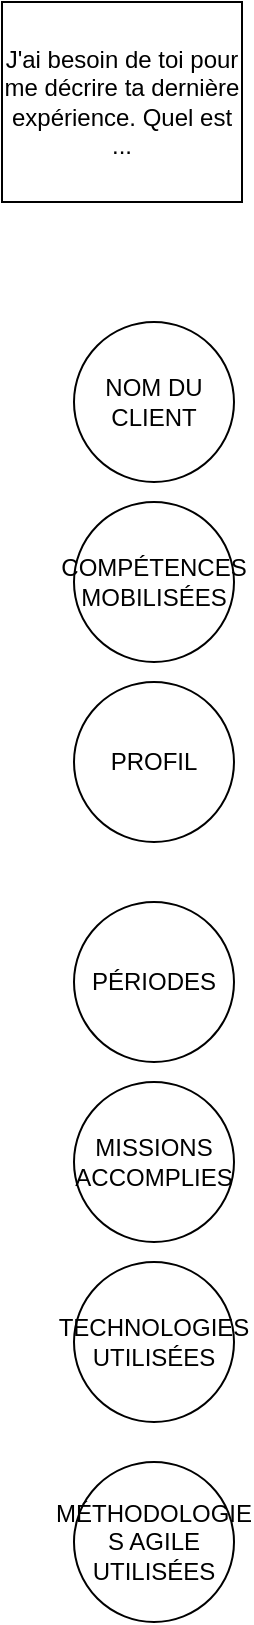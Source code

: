 <mxfile version="24.5.3" type="github">
  <diagram name="Page-1" id="lKbQUw9RVPmazEnuOnoC">
    <mxGraphModel dx="1026" dy="719" grid="1" gridSize="10" guides="1" tooltips="1" connect="1" arrows="1" fold="1" page="1" pageScale="1" pageWidth="827" pageHeight="1169" math="0" shadow="0">
      <root>
        <mxCell id="0" />
        <mxCell id="1" parent="0" />
        <mxCell id="96W-rycw6KNxEAgTsfMm-1" value="J&#39;ai besoin de toi pour me décrire ta dernière expérience. Quel est ..." style="whiteSpace=wrap;html=1;" vertex="1" parent="1">
          <mxGeometry x="354" y="20" width="120" height="100" as="geometry" />
        </mxCell>
        <mxCell id="96W-rycw6KNxEAgTsfMm-4" value="NOM DU CLIENT" style="ellipse;whiteSpace=wrap;html=1;" vertex="1" parent="1">
          <mxGeometry x="390" y="180" width="80" height="80" as="geometry" />
        </mxCell>
        <mxCell id="96W-rycw6KNxEAgTsfMm-6" value="PÉRIODES" style="ellipse;whiteSpace=wrap;html=1;" vertex="1" parent="1">
          <mxGeometry x="390" y="470" width="80" height="80" as="geometry" />
        </mxCell>
        <mxCell id="96W-rycw6KNxEAgTsfMm-7" value="MISSIONS ACCOMPLIES" style="ellipse;whiteSpace=wrap;html=1;" vertex="1" parent="1">
          <mxGeometry x="390" y="560" width="80" height="80" as="geometry" />
        </mxCell>
        <mxCell id="96W-rycw6KNxEAgTsfMm-8" value="TECHNOLOGIES UTILISÉES" style="ellipse;whiteSpace=wrap;html=1;" vertex="1" parent="1">
          <mxGeometry x="390" y="650" width="80" height="80" as="geometry" />
        </mxCell>
        <mxCell id="96W-rycw6KNxEAgTsfMm-9" value="MÉTHODOLOGIE S AGILE UTILISÉES" style="ellipse;whiteSpace=wrap;html=1;" vertex="1" parent="1">
          <mxGeometry x="390" y="750" width="80" height="80" as="geometry" />
        </mxCell>
        <mxCell id="96W-rycw6KNxEAgTsfMm-10" value="COMPÉTENCES MOBILISÉES" style="ellipse;whiteSpace=wrap;html=1;" vertex="1" parent="1">
          <mxGeometry x="390" y="270" width="80" height="80" as="geometry" />
        </mxCell>
        <mxCell id="96W-rycw6KNxEAgTsfMm-11" value="PROFIL" style="ellipse;whiteSpace=wrap;html=1;" vertex="1" parent="1">
          <mxGeometry x="390" y="360" width="80" height="80" as="geometry" />
        </mxCell>
      </root>
    </mxGraphModel>
  </diagram>
</mxfile>
